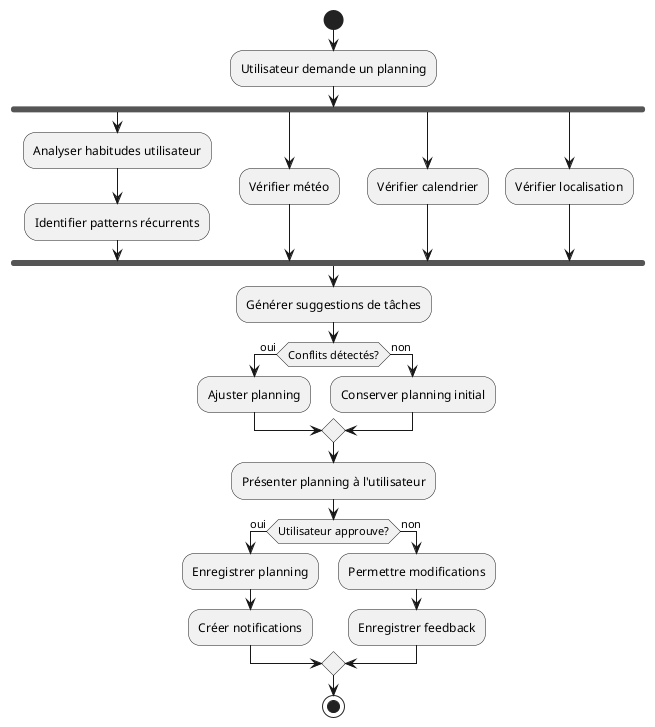 @startuml
start
:Utilisateur demande un planning;

fork
  :Analyser habitudes utilisateur;
  :Identifier patterns récurrents;
fork again
  :Vérifier météo;
fork again
  :Vérifier calendrier;
fork again
  :Vérifier localisation;
end fork

:Générer suggestions de tâches;

if (Conflits détectés?) then (oui)
  :Ajuster planning;
else (non)
  :Conserver planning initial;
endif

:Présenter planning à l'utilisateur;

if (Utilisateur approuve?) then (oui)
  :Enregistrer planning;
  :Créer notifications;
else (non)
  :Permettre modifications;
  :Enregistrer feedback;
endif

stop
@enduml
